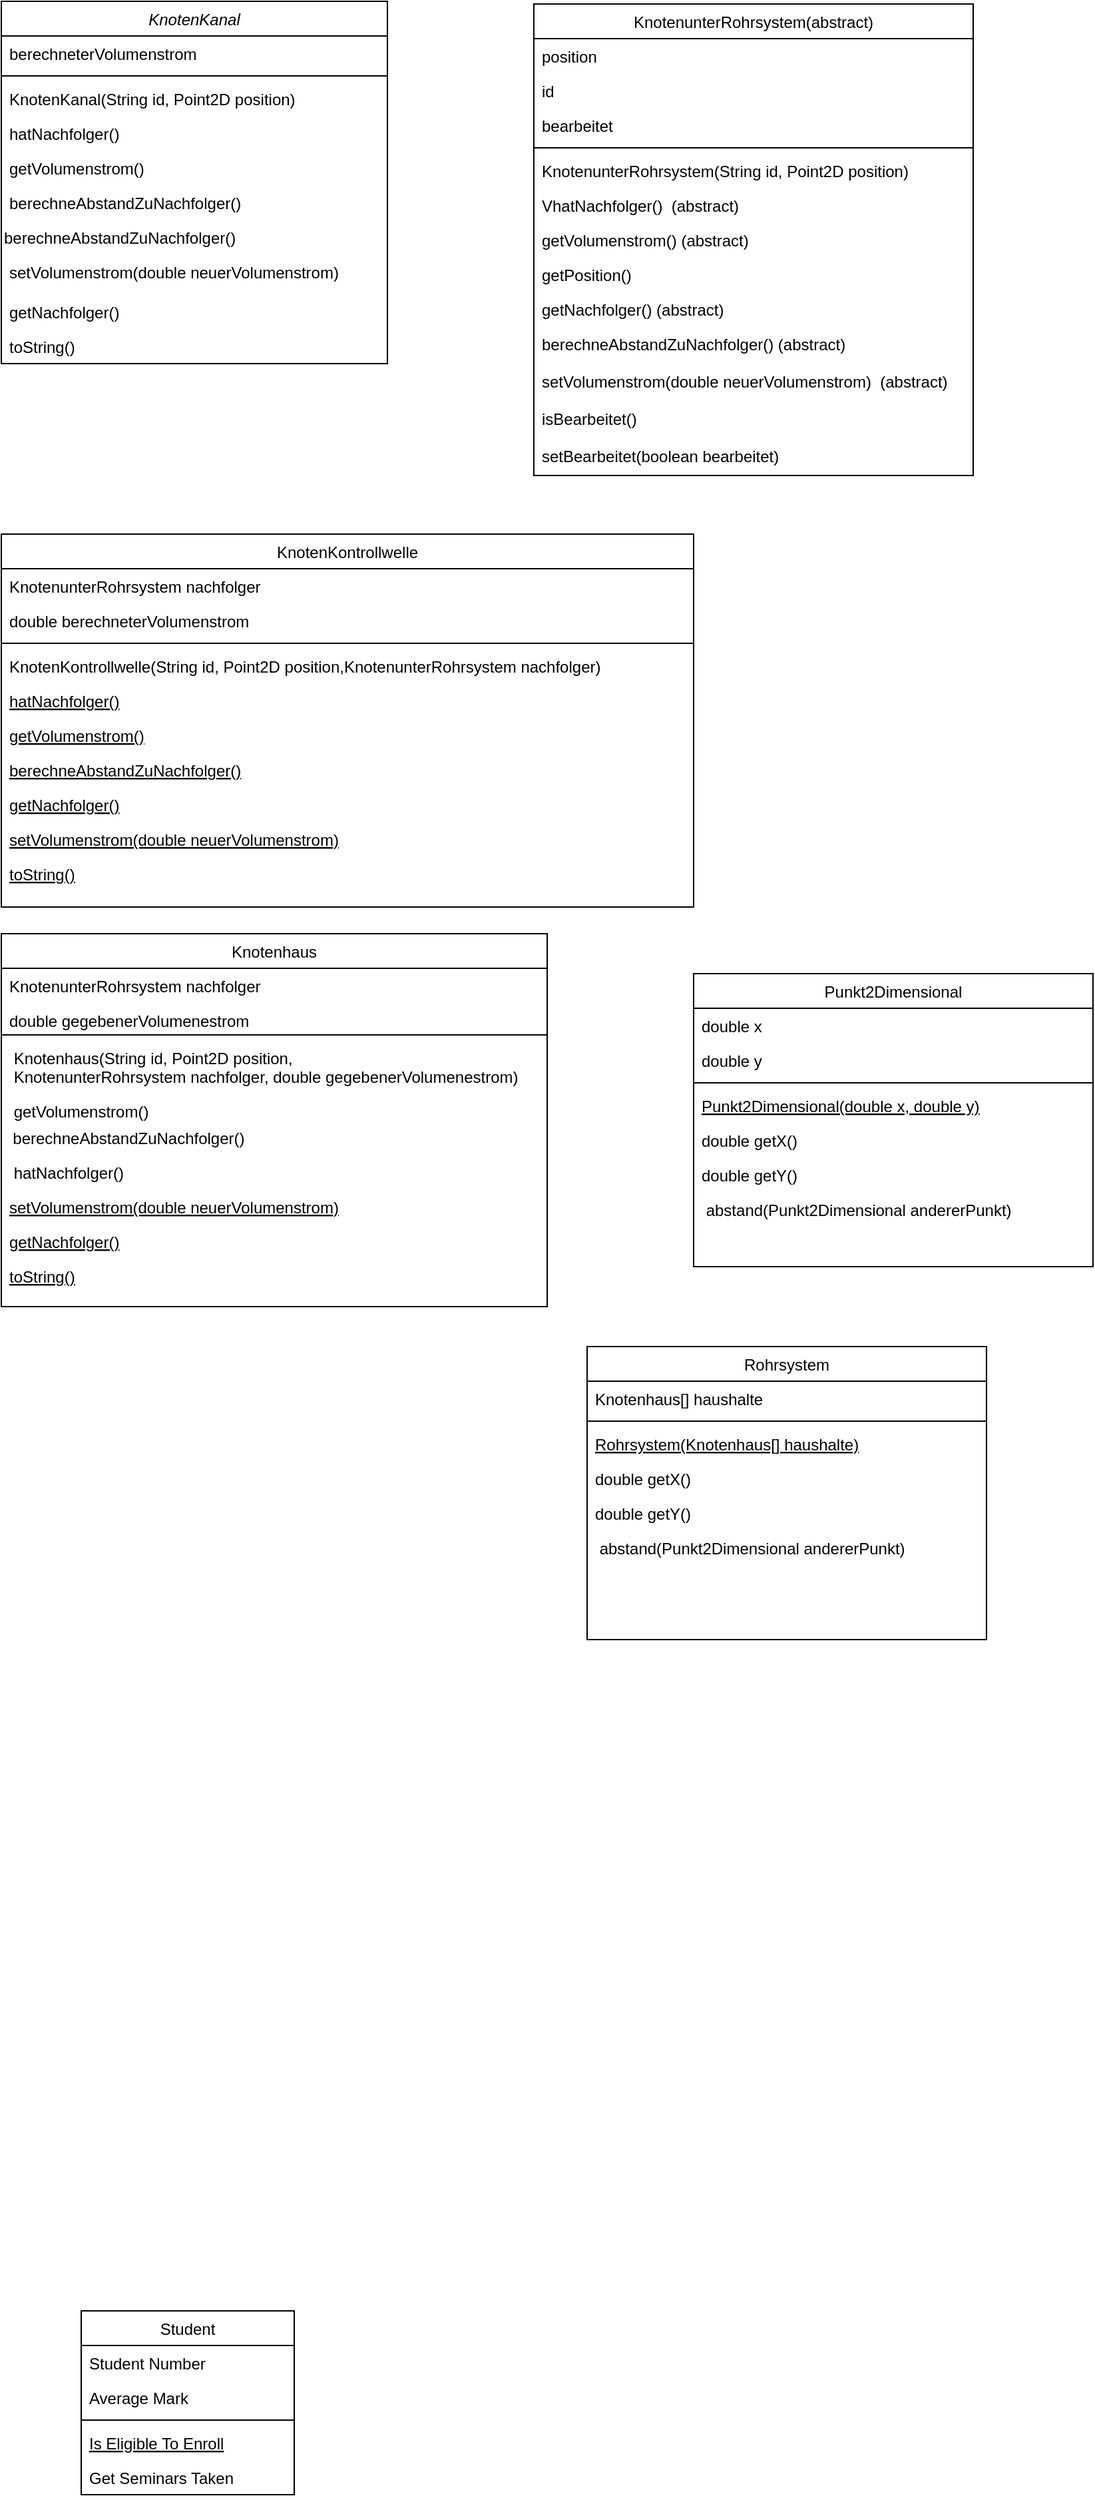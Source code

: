 <mxfile version="21.0.6" type="github">
  <diagram id="C5RBs43oDa-KdzZeNtuy" name="Page-1">
    <mxGraphModel dx="880" dy="522" grid="1" gridSize="10" guides="1" tooltips="1" connect="1" arrows="1" fold="1" page="1" pageScale="1" pageWidth="827" pageHeight="1169" math="0" shadow="0">
      <root>
        <mxCell id="WIyWlLk6GJQsqaUBKTNV-0" />
        <mxCell id="WIyWlLk6GJQsqaUBKTNV-1" parent="WIyWlLk6GJQsqaUBKTNV-0" />
        <mxCell id="zkfFHV4jXpPFQw0GAbJ--0" value="KnotenKanal" style="swimlane;fontStyle=2;align=center;verticalAlign=top;childLayout=stackLayout;horizontal=1;startSize=26;horizontalStack=0;resizeParent=1;resizeLast=0;collapsible=1;marginBottom=0;rounded=0;shadow=0;strokeWidth=1;" parent="WIyWlLk6GJQsqaUBKTNV-1" vertex="1">
          <mxGeometry y="20" width="290" height="272" as="geometry">
            <mxRectangle x="10" y="20" width="160" height="26" as="alternateBounds" />
          </mxGeometry>
        </mxCell>
        <mxCell id="zkfFHV4jXpPFQw0GAbJ--5" value="berechneterVolumenstrom" style="text;align=left;verticalAlign=top;spacingLeft=4;spacingRight=4;overflow=hidden;rotatable=0;points=[[0,0.5],[1,0.5]];portConstraint=eastwest;" parent="zkfFHV4jXpPFQw0GAbJ--0" vertex="1">
          <mxGeometry y="26" width="290" height="26" as="geometry" />
        </mxCell>
        <mxCell id="zkfFHV4jXpPFQw0GAbJ--4" value="" style="line;html=1;strokeWidth=1;align=left;verticalAlign=middle;spacingTop=-1;spacingLeft=3;spacingRight=3;rotatable=0;labelPosition=right;points=[];portConstraint=eastwest;" parent="zkfFHV4jXpPFQw0GAbJ--0" vertex="1">
          <mxGeometry y="52" width="290" height="8" as="geometry" />
        </mxCell>
        <mxCell id="zkfFHV4jXpPFQw0GAbJ--1" value="KnotenKanal(String id, Point2D position)" style="text;align=left;verticalAlign=top;spacingLeft=4;spacingRight=4;overflow=hidden;rotatable=0;points=[[0,0.5],[1,0.5]];portConstraint=eastwest;" parent="zkfFHV4jXpPFQw0GAbJ--0" vertex="1">
          <mxGeometry y="60" width="290" height="26" as="geometry" />
        </mxCell>
        <mxCell id="zkfFHV4jXpPFQw0GAbJ--2" value="hatNachfolger()" style="text;align=left;verticalAlign=top;spacingLeft=4;spacingRight=4;overflow=hidden;rotatable=0;points=[[0,0.5],[1,0.5]];portConstraint=eastwest;rounded=0;shadow=0;html=0;" parent="zkfFHV4jXpPFQw0GAbJ--0" vertex="1">
          <mxGeometry y="86" width="290" height="26" as="geometry" />
        </mxCell>
        <mxCell id="zkfFHV4jXpPFQw0GAbJ--3" value="getVolumenstrom()" style="text;align=left;verticalAlign=top;spacingLeft=4;spacingRight=4;overflow=hidden;rotatable=0;points=[[0,0.5],[1,0.5]];portConstraint=eastwest;rounded=0;shadow=0;html=0;" parent="zkfFHV4jXpPFQw0GAbJ--0" vertex="1">
          <mxGeometry y="112" width="290" height="26" as="geometry" />
        </mxCell>
        <mxCell id="HBbwDd3GigiQVLhsnG5Q-20" value="berechneAbstandZuNachfolger()" style="text;align=left;verticalAlign=top;spacingLeft=4;spacingRight=4;overflow=hidden;rotatable=0;points=[[0,0.5],[1,0.5]];portConstraint=eastwest;rounded=0;shadow=0;html=0;" vertex="1" parent="zkfFHV4jXpPFQw0GAbJ--0">
          <mxGeometry y="138" width="290" height="26" as="geometry" />
        </mxCell>
        <mxCell id="HBbwDd3GigiQVLhsnG5Q-19" value="berechneAbstandZuNachfolger()" style="text;whiteSpace=wrap;html=1;" vertex="1" parent="zkfFHV4jXpPFQw0GAbJ--0">
          <mxGeometry y="164" width="290" height="26" as="geometry" />
        </mxCell>
        <mxCell id="HBbwDd3GigiQVLhsnG5Q-22" value="setVolumenstrom(double neuerVolumenstrom)" style="text;align=left;verticalAlign=top;spacingLeft=4;spacingRight=4;overflow=hidden;rotatable=0;points=[[0,0.5],[1,0.5]];portConstraint=eastwest;rounded=0;shadow=0;html=0;" vertex="1" parent="zkfFHV4jXpPFQw0GAbJ--0">
          <mxGeometry y="190" width="290" height="30" as="geometry" />
        </mxCell>
        <mxCell id="HBbwDd3GigiQVLhsnG5Q-21" value="getNachfolger()" style="text;align=left;verticalAlign=top;spacingLeft=4;spacingRight=4;overflow=hidden;rotatable=0;points=[[0,0.5],[1,0.5]];portConstraint=eastwest;rounded=0;shadow=0;html=0;" vertex="1" parent="zkfFHV4jXpPFQw0GAbJ--0">
          <mxGeometry y="220" width="290" height="26" as="geometry" />
        </mxCell>
        <mxCell id="HBbwDd3GigiQVLhsnG5Q-23" value="toString()" style="text;align=left;verticalAlign=top;spacingLeft=4;spacingRight=4;overflow=hidden;rotatable=0;points=[[0,0.5],[1,0.5]];portConstraint=eastwest;rounded=0;shadow=0;html=0;" vertex="1" parent="zkfFHV4jXpPFQw0GAbJ--0">
          <mxGeometry y="246" width="290" height="26" as="geometry" />
        </mxCell>
        <mxCell id="zkfFHV4jXpPFQw0GAbJ--6" value="KnotenKontrollwelle" style="swimlane;fontStyle=0;align=center;verticalAlign=top;childLayout=stackLayout;horizontal=1;startSize=26;horizontalStack=0;resizeParent=1;resizeLast=0;collapsible=1;marginBottom=0;rounded=0;shadow=0;strokeWidth=1;" parent="WIyWlLk6GJQsqaUBKTNV-1" vertex="1">
          <mxGeometry y="420" width="520" height="280" as="geometry">
            <mxRectangle x="130" y="380" width="160" height="26" as="alternateBounds" />
          </mxGeometry>
        </mxCell>
        <mxCell id="zkfFHV4jXpPFQw0GAbJ--7" value="KnotenunterRohrsystem nachfolger" style="text;align=left;verticalAlign=top;spacingLeft=4;spacingRight=4;overflow=hidden;rotatable=0;points=[[0,0.5],[1,0.5]];portConstraint=eastwest;" parent="zkfFHV4jXpPFQw0GAbJ--6" vertex="1">
          <mxGeometry y="26" width="520" height="26" as="geometry" />
        </mxCell>
        <mxCell id="zkfFHV4jXpPFQw0GAbJ--8" value="double berechneterVolumenstrom" style="text;align=left;verticalAlign=top;spacingLeft=4;spacingRight=4;overflow=hidden;rotatable=0;points=[[0,0.5],[1,0.5]];portConstraint=eastwest;rounded=0;shadow=0;html=0;" parent="zkfFHV4jXpPFQw0GAbJ--6" vertex="1">
          <mxGeometry y="52" width="520" height="26" as="geometry" />
        </mxCell>
        <mxCell id="zkfFHV4jXpPFQw0GAbJ--9" value="" style="line;html=1;strokeWidth=1;align=left;verticalAlign=middle;spacingTop=-1;spacingLeft=3;spacingRight=3;rotatable=0;labelPosition=right;points=[];portConstraint=eastwest;" parent="zkfFHV4jXpPFQw0GAbJ--6" vertex="1">
          <mxGeometry y="78" width="520" height="8" as="geometry" />
        </mxCell>
        <mxCell id="zkfFHV4jXpPFQw0GAbJ--11" value="KnotenKontrollwelle(String id, Point2D position,KnotenunterRohrsystem nachfolger)" style="text;align=left;verticalAlign=top;spacingLeft=4;spacingRight=4;overflow=hidden;rotatable=0;points=[[0,0.5],[1,0.5]];portConstraint=eastwest;" parent="zkfFHV4jXpPFQw0GAbJ--6" vertex="1">
          <mxGeometry y="86" width="520" height="26" as="geometry" />
        </mxCell>
        <mxCell id="zkfFHV4jXpPFQw0GAbJ--10" value="hatNachfolger()" style="text;align=left;verticalAlign=top;spacingLeft=4;spacingRight=4;overflow=hidden;rotatable=0;points=[[0,0.5],[1,0.5]];portConstraint=eastwest;fontStyle=4" parent="zkfFHV4jXpPFQw0GAbJ--6" vertex="1">
          <mxGeometry y="112" width="520" height="26" as="geometry" />
        </mxCell>
        <mxCell id="HBbwDd3GigiQVLhsnG5Q-30" value="getVolumenstrom()" style="text;align=left;verticalAlign=top;spacingLeft=4;spacingRight=4;overflow=hidden;rotatable=0;points=[[0,0.5],[1,0.5]];portConstraint=eastwest;fontStyle=4" vertex="1" parent="zkfFHV4jXpPFQw0GAbJ--6">
          <mxGeometry y="138" width="520" height="26" as="geometry" />
        </mxCell>
        <mxCell id="HBbwDd3GigiQVLhsnG5Q-31" value="berechneAbstandZuNachfolger()" style="text;align=left;verticalAlign=top;spacingLeft=4;spacingRight=4;overflow=hidden;rotatable=0;points=[[0,0.5],[1,0.5]];portConstraint=eastwest;fontStyle=4" vertex="1" parent="zkfFHV4jXpPFQw0GAbJ--6">
          <mxGeometry y="164" width="520" height="26" as="geometry" />
        </mxCell>
        <mxCell id="HBbwDd3GigiQVLhsnG5Q-32" value="getNachfolger()" style="text;align=left;verticalAlign=top;spacingLeft=4;spacingRight=4;overflow=hidden;rotatable=0;points=[[0,0.5],[1,0.5]];portConstraint=eastwest;fontStyle=4" vertex="1" parent="zkfFHV4jXpPFQw0GAbJ--6">
          <mxGeometry y="190" width="520" height="26" as="geometry" />
        </mxCell>
        <mxCell id="HBbwDd3GigiQVLhsnG5Q-33" value="setVolumenstrom(double neuerVolumenstrom)" style="text;align=left;verticalAlign=top;spacingLeft=4;spacingRight=4;overflow=hidden;rotatable=0;points=[[0,0.5],[1,0.5]];portConstraint=eastwest;fontStyle=4" vertex="1" parent="zkfFHV4jXpPFQw0GAbJ--6">
          <mxGeometry y="216" width="520" height="26" as="geometry" />
        </mxCell>
        <mxCell id="HBbwDd3GigiQVLhsnG5Q-34" value="toString()" style="text;align=left;verticalAlign=top;spacingLeft=4;spacingRight=4;overflow=hidden;rotatable=0;points=[[0,0.5],[1,0.5]];portConstraint=eastwest;fontStyle=4" vertex="1" parent="zkfFHV4jXpPFQw0GAbJ--6">
          <mxGeometry y="242" width="520" height="26" as="geometry" />
        </mxCell>
        <mxCell id="zkfFHV4jXpPFQw0GAbJ--17" value="KnotenunterRohrsystem(abstract)" style="swimlane;fontStyle=0;align=center;verticalAlign=top;childLayout=stackLayout;horizontal=1;startSize=26;horizontalStack=0;resizeParent=1;resizeLast=0;collapsible=1;marginBottom=0;rounded=0;shadow=0;strokeWidth=1;" parent="WIyWlLk6GJQsqaUBKTNV-1" vertex="1">
          <mxGeometry x="400" y="22" width="330" height="354" as="geometry">
            <mxRectangle x="550" y="140" width="160" height="26" as="alternateBounds" />
          </mxGeometry>
        </mxCell>
        <mxCell id="zkfFHV4jXpPFQw0GAbJ--18" value="position" style="text;align=left;verticalAlign=top;spacingLeft=4;spacingRight=4;overflow=hidden;rotatable=0;points=[[0,0.5],[1,0.5]];portConstraint=eastwest;" parent="zkfFHV4jXpPFQw0GAbJ--17" vertex="1">
          <mxGeometry y="26" width="330" height="26" as="geometry" />
        </mxCell>
        <mxCell id="zkfFHV4jXpPFQw0GAbJ--19" value="id" style="text;align=left;verticalAlign=top;spacingLeft=4;spacingRight=4;overflow=hidden;rotatable=0;points=[[0,0.5],[1,0.5]];portConstraint=eastwest;rounded=0;shadow=0;html=0;" parent="zkfFHV4jXpPFQw0GAbJ--17" vertex="1">
          <mxGeometry y="52" width="330" height="26" as="geometry" />
        </mxCell>
        <mxCell id="zkfFHV4jXpPFQw0GAbJ--20" value="bearbeitet" style="text;align=left;verticalAlign=top;spacingLeft=4;spacingRight=4;overflow=hidden;rotatable=0;points=[[0,0.5],[1,0.5]];portConstraint=eastwest;rounded=0;shadow=0;html=0;" parent="zkfFHV4jXpPFQw0GAbJ--17" vertex="1">
          <mxGeometry y="78" width="330" height="26" as="geometry" />
        </mxCell>
        <mxCell id="zkfFHV4jXpPFQw0GAbJ--23" value="" style="line;html=1;strokeWidth=1;align=left;verticalAlign=middle;spacingTop=-1;spacingLeft=3;spacingRight=3;rotatable=0;labelPosition=right;points=[];portConstraint=eastwest;" parent="zkfFHV4jXpPFQw0GAbJ--17" vertex="1">
          <mxGeometry y="104" width="330" height="8" as="geometry" />
        </mxCell>
        <mxCell id="zkfFHV4jXpPFQw0GAbJ--21" value="KnotenunterRohrsystem(String id, Point2D position)" style="text;align=left;verticalAlign=top;spacingLeft=4;spacingRight=4;overflow=hidden;rotatable=0;points=[[0,0.5],[1,0.5]];portConstraint=eastwest;rounded=0;shadow=0;html=0;" parent="zkfFHV4jXpPFQw0GAbJ--17" vertex="1">
          <mxGeometry y="112" width="330" height="26" as="geometry" />
        </mxCell>
        <mxCell id="zkfFHV4jXpPFQw0GAbJ--22" value="VhatNachfolger()  (abstract)" style="text;align=left;verticalAlign=top;spacingLeft=4;spacingRight=4;overflow=hidden;rotatable=0;points=[[0,0.5],[1,0.5]];portConstraint=eastwest;rounded=0;shadow=0;html=0;" parent="zkfFHV4jXpPFQw0GAbJ--17" vertex="1">
          <mxGeometry y="138" width="330" height="26" as="geometry" />
        </mxCell>
        <mxCell id="zkfFHV4jXpPFQw0GAbJ--24" value="getVolumenstrom() (abstract)" style="text;align=left;verticalAlign=top;spacingLeft=4;spacingRight=4;overflow=hidden;rotatable=0;points=[[0,0.5],[1,0.5]];portConstraint=eastwest;" parent="zkfFHV4jXpPFQw0GAbJ--17" vertex="1">
          <mxGeometry y="164" width="330" height="26" as="geometry" />
        </mxCell>
        <mxCell id="zkfFHV4jXpPFQw0GAbJ--25" value="getPosition()" style="text;align=left;verticalAlign=top;spacingLeft=4;spacingRight=4;overflow=hidden;rotatable=0;points=[[0,0.5],[1,0.5]];portConstraint=eastwest;" parent="zkfFHV4jXpPFQw0GAbJ--17" vertex="1">
          <mxGeometry y="190" width="330" height="26" as="geometry" />
        </mxCell>
        <mxCell id="HBbwDd3GigiQVLhsnG5Q-24" value="getNachfolger() (abstract)" style="text;align=left;verticalAlign=top;spacingLeft=4;spacingRight=4;overflow=hidden;rotatable=0;points=[[0,0.5],[1,0.5]];portConstraint=eastwest;" vertex="1" parent="zkfFHV4jXpPFQw0GAbJ--17">
          <mxGeometry y="216" width="330" height="26" as="geometry" />
        </mxCell>
        <mxCell id="HBbwDd3GigiQVLhsnG5Q-25" value="berechneAbstandZuNachfolger() (abstract)" style="text;align=left;verticalAlign=top;spacingLeft=4;spacingRight=4;overflow=hidden;rotatable=0;points=[[0,0.5],[1,0.5]];portConstraint=eastwest;" vertex="1" parent="zkfFHV4jXpPFQw0GAbJ--17">
          <mxGeometry y="242" width="330" height="28" as="geometry" />
        </mxCell>
        <mxCell id="HBbwDd3GigiQVLhsnG5Q-26" value="setVolumenstrom(double neuerVolumenstrom)  (abstract)" style="text;align=left;verticalAlign=top;spacingLeft=4;spacingRight=4;overflow=hidden;rotatable=0;points=[[0,0.5],[1,0.5]];portConstraint=eastwest;" vertex="1" parent="zkfFHV4jXpPFQw0GAbJ--17">
          <mxGeometry y="270" width="330" height="28" as="geometry" />
        </mxCell>
        <mxCell id="HBbwDd3GigiQVLhsnG5Q-27" value="isBearbeitet()" style="text;align=left;verticalAlign=top;spacingLeft=4;spacingRight=4;overflow=hidden;rotatable=0;points=[[0,0.5],[1,0.5]];portConstraint=eastwest;" vertex="1" parent="zkfFHV4jXpPFQw0GAbJ--17">
          <mxGeometry y="298" width="330" height="28" as="geometry" />
        </mxCell>
        <mxCell id="HBbwDd3GigiQVLhsnG5Q-28" value="setBearbeitet(boolean bearbeitet)" style="text;align=left;verticalAlign=top;spacingLeft=4;spacingRight=4;overflow=hidden;rotatable=0;points=[[0,0.5],[1,0.5]];portConstraint=eastwest;" vertex="1" parent="zkfFHV4jXpPFQw0GAbJ--17">
          <mxGeometry y="326" width="330" height="28" as="geometry" />
        </mxCell>
        <mxCell id="HBbwDd3GigiQVLhsnG5Q-0" value="Knotenhaus" style="swimlane;fontStyle=0;align=center;verticalAlign=top;childLayout=stackLayout;horizontal=1;startSize=26;horizontalStack=0;resizeParent=1;resizeLast=0;collapsible=1;marginBottom=0;rounded=0;shadow=0;strokeWidth=1;" vertex="1" parent="WIyWlLk6GJQsqaUBKTNV-1">
          <mxGeometry y="720" width="410" height="280" as="geometry">
            <mxRectangle x="130" y="380" width="160" height="26" as="alternateBounds" />
          </mxGeometry>
        </mxCell>
        <mxCell id="HBbwDd3GigiQVLhsnG5Q-1" value="KnotenunterRohrsystem nachfolger" style="text;align=left;verticalAlign=top;spacingLeft=4;spacingRight=4;overflow=hidden;rotatable=0;points=[[0,0.5],[1,0.5]];portConstraint=eastwest;" vertex="1" parent="HBbwDd3GigiQVLhsnG5Q-0">
          <mxGeometry y="26" width="410" height="26" as="geometry" />
        </mxCell>
        <mxCell id="HBbwDd3GigiQVLhsnG5Q-2" value="double gegebenerVolumenestrom" style="text;align=left;verticalAlign=top;spacingLeft=4;spacingRight=4;overflow=hidden;rotatable=0;points=[[0,0.5],[1,0.5]];portConstraint=eastwest;rounded=0;shadow=0;html=0;" vertex="1" parent="HBbwDd3GigiQVLhsnG5Q-0">
          <mxGeometry y="52" width="410" height="20" as="geometry" />
        </mxCell>
        <mxCell id="HBbwDd3GigiQVLhsnG5Q-3" value="" style="line;html=1;strokeWidth=1;align=left;verticalAlign=middle;spacingTop=-1;spacingLeft=3;spacingRight=3;rotatable=0;labelPosition=right;points=[];portConstraint=eastwest;" vertex="1" parent="HBbwDd3GigiQVLhsnG5Q-0">
          <mxGeometry y="72" width="410" height="8" as="geometry" />
        </mxCell>
        <mxCell id="HBbwDd3GigiQVLhsnG5Q-37" value=" Knotenhaus(String id, Point2D position,&#xa; KnotenunterRohrsystem nachfolger, double gegebenerVolumenestrom)" style="text;align=left;verticalAlign=top;spacingLeft=4;spacingRight=4;overflow=hidden;rotatable=0;points=[[0,0.5],[1,0.5]];portConstraint=eastwest;rounded=0;shadow=0;html=0;" vertex="1" parent="HBbwDd3GigiQVLhsnG5Q-0">
          <mxGeometry y="80" width="410" height="40" as="geometry" />
        </mxCell>
        <mxCell id="HBbwDd3GigiQVLhsnG5Q-54" value=" getVolumenstrom()" style="text;align=left;verticalAlign=top;spacingLeft=4;spacingRight=4;overflow=hidden;rotatable=0;points=[[0,0.5],[1,0.5]];portConstraint=eastwest;rounded=0;shadow=0;html=0;" vertex="1" parent="HBbwDd3GigiQVLhsnG5Q-0">
          <mxGeometry y="120" width="410" height="20" as="geometry" />
        </mxCell>
        <mxCell id="HBbwDd3GigiQVLhsnG5Q-56" value="&amp;nbsp; berechneAbstandZuNachfolger()" style="text;whiteSpace=wrap;html=1;" vertex="1" parent="HBbwDd3GigiQVLhsnG5Q-0">
          <mxGeometry y="140" width="410" height="26" as="geometry" />
        </mxCell>
        <mxCell id="HBbwDd3GigiQVLhsnG5Q-53" value=" hatNachfolger()" style="text;align=left;verticalAlign=top;spacingLeft=4;spacingRight=4;overflow=hidden;rotatable=0;points=[[0,0.5],[1,0.5]];portConstraint=eastwest;rounded=0;shadow=0;html=0;" vertex="1" parent="HBbwDd3GigiQVLhsnG5Q-0">
          <mxGeometry y="166" width="410" height="26" as="geometry" />
        </mxCell>
        <mxCell id="HBbwDd3GigiQVLhsnG5Q-59" value="setVolumenstrom(double neuerVolumenstrom)" style="text;align=left;verticalAlign=top;spacingLeft=4;spacingRight=4;overflow=hidden;rotatable=0;points=[[0,0.5],[1,0.5]];portConstraint=eastwest;fontStyle=4" vertex="1" parent="HBbwDd3GigiQVLhsnG5Q-0">
          <mxGeometry y="192" width="410" height="26" as="geometry" />
        </mxCell>
        <mxCell id="HBbwDd3GigiQVLhsnG5Q-58" value="getNachfolger()" style="text;align=left;verticalAlign=top;spacingLeft=4;spacingRight=4;overflow=hidden;rotatable=0;points=[[0,0.5],[1,0.5]];portConstraint=eastwest;fontStyle=4" vertex="1" parent="HBbwDd3GigiQVLhsnG5Q-0">
          <mxGeometry y="218" width="410" height="26" as="geometry" />
        </mxCell>
        <mxCell id="HBbwDd3GigiQVLhsnG5Q-60" value="toString()" style="text;align=left;verticalAlign=top;spacingLeft=4;spacingRight=4;overflow=hidden;rotatable=0;points=[[0,0.5],[1,0.5]];portConstraint=eastwest;fontStyle=4" vertex="1" parent="HBbwDd3GigiQVLhsnG5Q-0">
          <mxGeometry y="244" width="410" height="26" as="geometry" />
        </mxCell>
        <mxCell id="HBbwDd3GigiQVLhsnG5Q-6" value="Punkt2Dimensional" style="swimlane;fontStyle=0;align=center;verticalAlign=top;childLayout=stackLayout;horizontal=1;startSize=26;horizontalStack=0;resizeParent=1;resizeLast=0;collapsible=1;marginBottom=0;rounded=0;shadow=0;strokeWidth=1;" vertex="1" parent="WIyWlLk6GJQsqaUBKTNV-1">
          <mxGeometry x="520" y="750" width="300" height="220" as="geometry">
            <mxRectangle x="130" y="380" width="160" height="26" as="alternateBounds" />
          </mxGeometry>
        </mxCell>
        <mxCell id="HBbwDd3GigiQVLhsnG5Q-7" value="double x" style="text;align=left;verticalAlign=top;spacingLeft=4;spacingRight=4;overflow=hidden;rotatable=0;points=[[0,0.5],[1,0.5]];portConstraint=eastwest;" vertex="1" parent="HBbwDd3GigiQVLhsnG5Q-6">
          <mxGeometry y="26" width="300" height="26" as="geometry" />
        </mxCell>
        <mxCell id="HBbwDd3GigiQVLhsnG5Q-8" value="double y" style="text;align=left;verticalAlign=top;spacingLeft=4;spacingRight=4;overflow=hidden;rotatable=0;points=[[0,0.5],[1,0.5]];portConstraint=eastwest;rounded=0;shadow=0;html=0;" vertex="1" parent="HBbwDd3GigiQVLhsnG5Q-6">
          <mxGeometry y="52" width="300" height="26" as="geometry" />
        </mxCell>
        <mxCell id="HBbwDd3GigiQVLhsnG5Q-9" value="" style="line;html=1;strokeWidth=1;align=left;verticalAlign=middle;spacingTop=-1;spacingLeft=3;spacingRight=3;rotatable=0;labelPosition=right;points=[];portConstraint=eastwest;" vertex="1" parent="HBbwDd3GigiQVLhsnG5Q-6">
          <mxGeometry y="78" width="300" height="8" as="geometry" />
        </mxCell>
        <mxCell id="HBbwDd3GigiQVLhsnG5Q-10" value="Punkt2Dimensional(double x, double y)" style="text;align=left;verticalAlign=top;spacingLeft=4;spacingRight=4;overflow=hidden;rotatable=0;points=[[0,0.5],[1,0.5]];portConstraint=eastwest;fontStyle=4" vertex="1" parent="HBbwDd3GigiQVLhsnG5Q-6">
          <mxGeometry y="86" width="300" height="26" as="geometry" />
        </mxCell>
        <mxCell id="HBbwDd3GigiQVLhsnG5Q-11" value="double getX()" style="text;align=left;verticalAlign=top;spacingLeft=4;spacingRight=4;overflow=hidden;rotatable=0;points=[[0,0.5],[1,0.5]];portConstraint=eastwest;" vertex="1" parent="HBbwDd3GigiQVLhsnG5Q-6">
          <mxGeometry y="112" width="300" height="26" as="geometry" />
        </mxCell>
        <mxCell id="HBbwDd3GigiQVLhsnG5Q-61" value="double getY()" style="text;align=left;verticalAlign=top;spacingLeft=4;spacingRight=4;overflow=hidden;rotatable=0;points=[[0,0.5],[1,0.5]];portConstraint=eastwest;" vertex="1" parent="HBbwDd3GigiQVLhsnG5Q-6">
          <mxGeometry y="138" width="300" height="26" as="geometry" />
        </mxCell>
        <mxCell id="HBbwDd3GigiQVLhsnG5Q-62" value=" abstand(Punkt2Dimensional andererPunkt)" style="text;align=left;verticalAlign=top;spacingLeft=4;spacingRight=4;overflow=hidden;rotatable=0;points=[[0,0.5],[1,0.5]];portConstraint=eastwest;" vertex="1" parent="HBbwDd3GigiQVLhsnG5Q-6">
          <mxGeometry y="164" width="300" height="26" as="geometry" />
        </mxCell>
        <mxCell id="HBbwDd3GigiQVLhsnG5Q-12" value="Student" style="swimlane;fontStyle=0;align=center;verticalAlign=top;childLayout=stackLayout;horizontal=1;startSize=26;horizontalStack=0;resizeParent=1;resizeLast=0;collapsible=1;marginBottom=0;rounded=0;shadow=0;strokeWidth=1;" vertex="1" parent="WIyWlLk6GJQsqaUBKTNV-1">
          <mxGeometry x="60" y="1754" width="160" height="138" as="geometry">
            <mxRectangle x="130" y="380" width="160" height="26" as="alternateBounds" />
          </mxGeometry>
        </mxCell>
        <mxCell id="HBbwDd3GigiQVLhsnG5Q-13" value="Student Number" style="text;align=left;verticalAlign=top;spacingLeft=4;spacingRight=4;overflow=hidden;rotatable=0;points=[[0,0.5],[1,0.5]];portConstraint=eastwest;" vertex="1" parent="HBbwDd3GigiQVLhsnG5Q-12">
          <mxGeometry y="26" width="160" height="26" as="geometry" />
        </mxCell>
        <mxCell id="HBbwDd3GigiQVLhsnG5Q-14" value="Average Mark" style="text;align=left;verticalAlign=top;spacingLeft=4;spacingRight=4;overflow=hidden;rotatable=0;points=[[0,0.5],[1,0.5]];portConstraint=eastwest;rounded=0;shadow=0;html=0;" vertex="1" parent="HBbwDd3GigiQVLhsnG5Q-12">
          <mxGeometry y="52" width="160" height="26" as="geometry" />
        </mxCell>
        <mxCell id="HBbwDd3GigiQVLhsnG5Q-15" value="" style="line;html=1;strokeWidth=1;align=left;verticalAlign=middle;spacingTop=-1;spacingLeft=3;spacingRight=3;rotatable=0;labelPosition=right;points=[];portConstraint=eastwest;" vertex="1" parent="HBbwDd3GigiQVLhsnG5Q-12">
          <mxGeometry y="78" width="160" height="8" as="geometry" />
        </mxCell>
        <mxCell id="HBbwDd3GigiQVLhsnG5Q-16" value="Is Eligible To Enroll" style="text;align=left;verticalAlign=top;spacingLeft=4;spacingRight=4;overflow=hidden;rotatable=0;points=[[0,0.5],[1,0.5]];portConstraint=eastwest;fontStyle=4" vertex="1" parent="HBbwDd3GigiQVLhsnG5Q-12">
          <mxGeometry y="86" width="160" height="26" as="geometry" />
        </mxCell>
        <mxCell id="HBbwDd3GigiQVLhsnG5Q-17" value="Get Seminars Taken" style="text;align=left;verticalAlign=top;spacingLeft=4;spacingRight=4;overflow=hidden;rotatable=0;points=[[0,0.5],[1,0.5]];portConstraint=eastwest;" vertex="1" parent="HBbwDd3GigiQVLhsnG5Q-12">
          <mxGeometry y="112" width="160" height="26" as="geometry" />
        </mxCell>
        <mxCell id="HBbwDd3GigiQVLhsnG5Q-63" value="Rohrsystem" style="swimlane;fontStyle=0;align=center;verticalAlign=top;childLayout=stackLayout;horizontal=1;startSize=26;horizontalStack=0;resizeParent=1;resizeLast=0;collapsible=1;marginBottom=0;rounded=0;shadow=0;strokeWidth=1;" vertex="1" parent="WIyWlLk6GJQsqaUBKTNV-1">
          <mxGeometry x="440" y="1030" width="300" height="220" as="geometry">
            <mxRectangle x="130" y="380" width="160" height="26" as="alternateBounds" />
          </mxGeometry>
        </mxCell>
        <mxCell id="HBbwDd3GigiQVLhsnG5Q-64" value="Knotenhaus[] haushalte" style="text;align=left;verticalAlign=top;spacingLeft=4;spacingRight=4;overflow=hidden;rotatable=0;points=[[0,0.5],[1,0.5]];portConstraint=eastwest;" vertex="1" parent="HBbwDd3GigiQVLhsnG5Q-63">
          <mxGeometry y="26" width="300" height="26" as="geometry" />
        </mxCell>
        <mxCell id="HBbwDd3GigiQVLhsnG5Q-66" value="" style="line;html=1;strokeWidth=1;align=left;verticalAlign=middle;spacingTop=-1;spacingLeft=3;spacingRight=3;rotatable=0;labelPosition=right;points=[];portConstraint=eastwest;" vertex="1" parent="HBbwDd3GigiQVLhsnG5Q-63">
          <mxGeometry y="52" width="300" height="8" as="geometry" />
        </mxCell>
        <mxCell id="HBbwDd3GigiQVLhsnG5Q-67" value="Rohrsystem(Knotenhaus[] haushalte)" style="text;align=left;verticalAlign=top;spacingLeft=4;spacingRight=4;overflow=hidden;rotatable=0;points=[[0,0.5],[1,0.5]];portConstraint=eastwest;fontStyle=4" vertex="1" parent="HBbwDd3GigiQVLhsnG5Q-63">
          <mxGeometry y="60" width="300" height="26" as="geometry" />
        </mxCell>
        <mxCell id="HBbwDd3GigiQVLhsnG5Q-68" value="double getX()" style="text;align=left;verticalAlign=top;spacingLeft=4;spacingRight=4;overflow=hidden;rotatable=0;points=[[0,0.5],[1,0.5]];portConstraint=eastwest;" vertex="1" parent="HBbwDd3GigiQVLhsnG5Q-63">
          <mxGeometry y="86" width="300" height="26" as="geometry" />
        </mxCell>
        <mxCell id="HBbwDd3GigiQVLhsnG5Q-69" value="double getY()" style="text;align=left;verticalAlign=top;spacingLeft=4;spacingRight=4;overflow=hidden;rotatable=0;points=[[0,0.5],[1,0.5]];portConstraint=eastwest;" vertex="1" parent="HBbwDd3GigiQVLhsnG5Q-63">
          <mxGeometry y="112" width="300" height="26" as="geometry" />
        </mxCell>
        <mxCell id="HBbwDd3GigiQVLhsnG5Q-70" value=" abstand(Punkt2Dimensional andererPunkt)" style="text;align=left;verticalAlign=top;spacingLeft=4;spacingRight=4;overflow=hidden;rotatable=0;points=[[0,0.5],[1,0.5]];portConstraint=eastwest;" vertex="1" parent="HBbwDd3GigiQVLhsnG5Q-63">
          <mxGeometry y="138" width="300" height="26" as="geometry" />
        </mxCell>
      </root>
    </mxGraphModel>
  </diagram>
</mxfile>

